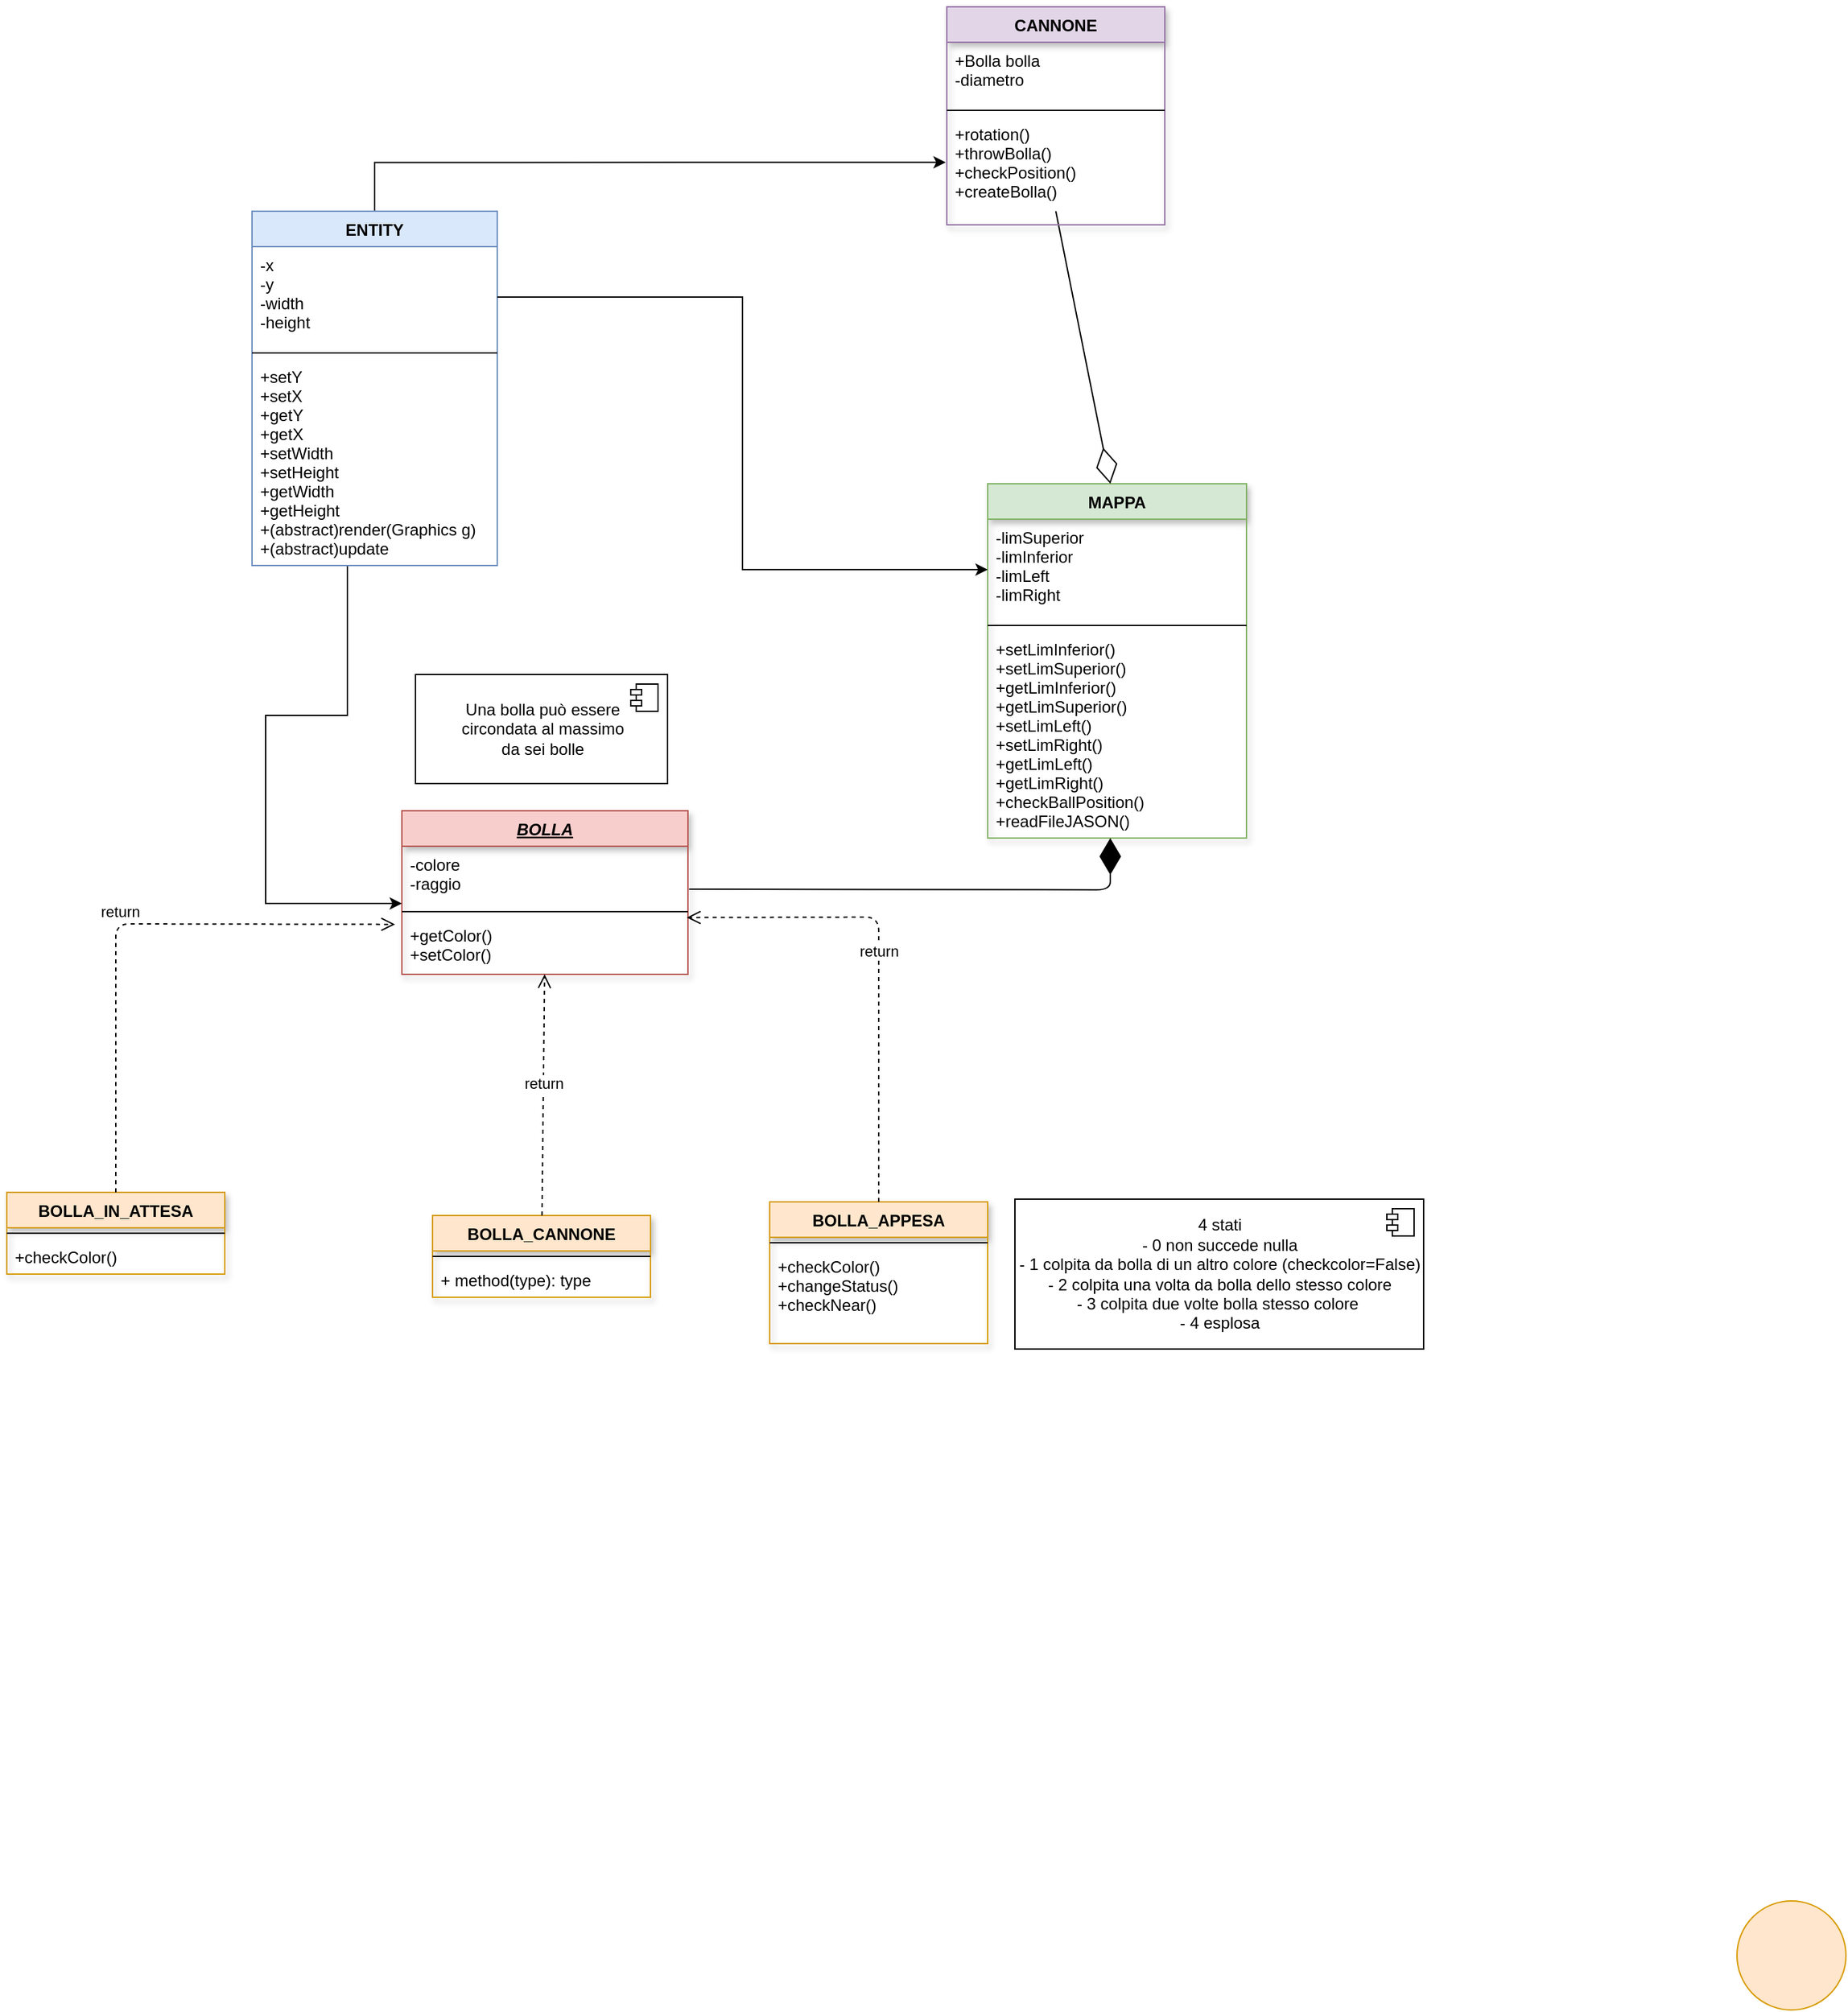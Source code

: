 <mxfile version="14.5.6" type="github">
  <diagram id="C5RBs43oDa-KdzZeNtuy" name="Page-1">
    <mxGraphModel dx="1985" dy="1435" grid="1" gridSize="10" guides="1" tooltips="1" connect="1" arrows="1" fold="1" page="0" pageScale="1" pageWidth="827" pageHeight="1169" math="0" shadow="0">
      <root>
        <mxCell id="WIyWlLk6GJQsqaUBKTNV-0" />
        <mxCell id="WIyWlLk6GJQsqaUBKTNV-1" parent="WIyWlLk6GJQsqaUBKTNV-0" />
        <mxCell id="yojSGe6K8RuuhETRpQ_H-1" value="BOLLA" style="swimlane;fontStyle=7;align=center;verticalAlign=top;childLayout=stackLayout;horizontal=1;startSize=26;horizontalStack=0;resizeParent=1;resizeParentMax=0;resizeLast=0;collapsible=1;marginBottom=0;fillColor=#f8cecc;strokeColor=#b85450;shadow=1;sketch=0;" parent="WIyWlLk6GJQsqaUBKTNV-1" vertex="1">
          <mxGeometry x="-470" y="-130" width="210" height="120" as="geometry" />
        </mxCell>
        <mxCell id="yojSGe6K8RuuhETRpQ_H-2" value="-colore&#xa;-raggio" style="text;strokeColor=none;fillColor=none;align=left;verticalAlign=top;spacingLeft=4;spacingRight=4;overflow=hidden;rotatable=0;points=[[0,0.5],[1,0.5]];portConstraint=eastwest;" parent="yojSGe6K8RuuhETRpQ_H-1" vertex="1">
          <mxGeometry y="26" width="210" height="44" as="geometry" />
        </mxCell>
        <mxCell id="yojSGe6K8RuuhETRpQ_H-3" value="" style="line;strokeWidth=1;fillColor=none;align=left;verticalAlign=middle;spacingTop=-1;spacingLeft=3;spacingRight=3;rotatable=0;labelPosition=right;points=[];portConstraint=eastwest;" parent="yojSGe6K8RuuhETRpQ_H-1" vertex="1">
          <mxGeometry y="70" width="210" height="8" as="geometry" />
        </mxCell>
        <mxCell id="yojSGe6K8RuuhETRpQ_H-4" value="+getColor()&#xa;+setColor()&#xa;&#xa;" style="text;strokeColor=none;fillColor=none;align=left;verticalAlign=top;spacingLeft=4;spacingRight=4;overflow=hidden;rotatable=0;points=[[0,0.5],[1,0.5]];portConstraint=eastwest;" parent="yojSGe6K8RuuhETRpQ_H-1" vertex="1">
          <mxGeometry y="78" width="210" height="42" as="geometry" />
        </mxCell>
        <mxCell id="UY4rSfI_YBS-nGCkDARI-0" value="BOLLA_IN_ATTESA" style="swimlane;fontStyle=1;align=center;verticalAlign=top;childLayout=stackLayout;horizontal=1;startSize=26;horizontalStack=0;resizeParent=1;resizeParentMax=0;resizeLast=0;collapsible=1;marginBottom=0;fillColor=#ffe6cc;strokeColor=#d79b00;shadow=1;" parent="WIyWlLk6GJQsqaUBKTNV-1" vertex="1">
          <mxGeometry x="-760" y="150" width="160" height="60" as="geometry" />
        </mxCell>
        <mxCell id="UY4rSfI_YBS-nGCkDARI-2" value="" style="line;strokeWidth=1;fillColor=none;align=left;verticalAlign=middle;spacingTop=-1;spacingLeft=3;spacingRight=3;rotatable=0;labelPosition=right;points=[];portConstraint=eastwest;" parent="UY4rSfI_YBS-nGCkDARI-0" vertex="1">
          <mxGeometry y="26" width="160" height="8" as="geometry" />
        </mxCell>
        <mxCell id="UY4rSfI_YBS-nGCkDARI-3" value="+checkColor()&#xa;" style="text;strokeColor=none;fillColor=none;align=left;verticalAlign=top;spacingLeft=4;spacingRight=4;overflow=hidden;rotatable=0;points=[[0,0.5],[1,0.5]];portConstraint=eastwest;" parent="UY4rSfI_YBS-nGCkDARI-0" vertex="1">
          <mxGeometry y="34" width="160" height="26" as="geometry" />
        </mxCell>
        <mxCell id="UY4rSfI_YBS-nGCkDARI-8" value="BOLLA_CANNONE" style="swimlane;fontStyle=1;align=center;verticalAlign=top;childLayout=stackLayout;horizontal=1;startSize=26;horizontalStack=0;resizeParent=1;resizeParentMax=0;resizeLast=0;collapsible=1;marginBottom=0;fillColor=#ffe6cc;strokeColor=#d79b00;shadow=1;" parent="WIyWlLk6GJQsqaUBKTNV-1" vertex="1">
          <mxGeometry x="-447.5" y="167" width="160" height="60" as="geometry" />
        </mxCell>
        <mxCell id="UY4rSfI_YBS-nGCkDARI-10" value="" style="line;strokeWidth=1;fillColor=none;align=left;verticalAlign=middle;spacingTop=-1;spacingLeft=3;spacingRight=3;rotatable=0;labelPosition=right;points=[];portConstraint=eastwest;" parent="UY4rSfI_YBS-nGCkDARI-8" vertex="1">
          <mxGeometry y="26" width="160" height="8" as="geometry" />
        </mxCell>
        <mxCell id="UY4rSfI_YBS-nGCkDARI-11" value="+ method(type): type" style="text;strokeColor=none;fillColor=none;align=left;verticalAlign=top;spacingLeft=4;spacingRight=4;overflow=hidden;rotatable=0;points=[[0,0.5],[1,0.5]];portConstraint=eastwest;" parent="UY4rSfI_YBS-nGCkDARI-8" vertex="1">
          <mxGeometry y="34" width="160" height="26" as="geometry" />
        </mxCell>
        <mxCell id="UY4rSfI_YBS-nGCkDARI-12" value="BOLLA_APPESA" style="swimlane;fontStyle=1;align=center;verticalAlign=top;childLayout=stackLayout;horizontal=1;startSize=26;horizontalStack=0;resizeParent=1;resizeParentMax=0;resizeLast=0;collapsible=1;marginBottom=0;fillColor=#ffe6cc;strokeColor=#d79b00;shadow=1;" parent="WIyWlLk6GJQsqaUBKTNV-1" vertex="1">
          <mxGeometry x="-200" y="157" width="160" height="104" as="geometry" />
        </mxCell>
        <mxCell id="UY4rSfI_YBS-nGCkDARI-14" value="" style="line;strokeWidth=1;fillColor=none;align=left;verticalAlign=middle;spacingTop=-1;spacingLeft=3;spacingRight=3;rotatable=0;labelPosition=right;points=[];portConstraint=eastwest;" parent="UY4rSfI_YBS-nGCkDARI-12" vertex="1">
          <mxGeometry y="26" width="160" height="8" as="geometry" />
        </mxCell>
        <mxCell id="UY4rSfI_YBS-nGCkDARI-15" value="+checkColor()&#xa;+changeStatus()&#xa;+checkNear()&#xa;" style="text;strokeColor=none;fillColor=none;align=left;verticalAlign=top;spacingLeft=4;spacingRight=4;overflow=hidden;rotatable=0;points=[[0,0.5],[1,0.5]];portConstraint=eastwest;" parent="UY4rSfI_YBS-nGCkDARI-12" vertex="1">
          <mxGeometry y="34" width="160" height="70" as="geometry" />
        </mxCell>
        <mxCell id="UY4rSfI_YBS-nGCkDARI-21" value="return" style="html=1;verticalAlign=bottom;endArrow=open;dashed=1;endSize=8;" parent="WIyWlLk6GJQsqaUBKTNV-1" source="UY4rSfI_YBS-nGCkDARI-8" target="yojSGe6K8RuuhETRpQ_H-4" edge="1">
          <mxGeometry relative="1" as="geometry">
            <mxPoint x="-380" y="162" as="sourcePoint" />
            <mxPoint x="-220" y="150" as="targetPoint" />
            <Array as="points" />
          </mxGeometry>
        </mxCell>
        <mxCell id="UY4rSfI_YBS-nGCkDARI-24" value="MAPPA" style="swimlane;fontStyle=1;align=center;verticalAlign=top;childLayout=stackLayout;horizontal=1;startSize=26;horizontalStack=0;resizeParent=1;resizeParentMax=0;resizeLast=0;collapsible=1;marginBottom=0;fillColor=#d5e8d4;strokeColor=#82b366;shadow=1;" parent="WIyWlLk6GJQsqaUBKTNV-1" vertex="1">
          <mxGeometry x="-40" y="-370" width="190" height="260" as="geometry" />
        </mxCell>
        <mxCell id="UY4rSfI_YBS-nGCkDARI-25" value="-limSuperior&#xa;-limInferior&#xa;-limLeft&#xa;-limRight&#xa;" style="text;strokeColor=none;fillColor=none;align=left;verticalAlign=top;spacingLeft=4;spacingRight=4;overflow=hidden;rotatable=0;points=[[0,0.5],[1,0.5]];portConstraint=eastwest;" parent="UY4rSfI_YBS-nGCkDARI-24" vertex="1">
          <mxGeometry y="26" width="190" height="74" as="geometry" />
        </mxCell>
        <mxCell id="UY4rSfI_YBS-nGCkDARI-26" value="" style="line;strokeWidth=1;fillColor=none;align=left;verticalAlign=middle;spacingTop=-1;spacingLeft=3;spacingRight=3;rotatable=0;labelPosition=right;points=[];portConstraint=eastwest;" parent="UY4rSfI_YBS-nGCkDARI-24" vertex="1">
          <mxGeometry y="100" width="190" height="8" as="geometry" />
        </mxCell>
        <mxCell id="UY4rSfI_YBS-nGCkDARI-27" value="+setLimInferior()&#xa;+setLimSuperior()&#xa;+getLimInferior()&#xa;+getLimSuperior()&#xa;+setLimLeft()&#xa;+setLimRight()&#xa;+getLimLeft()&#xa;+getLimRight()&#xa;+checkBallPosition()&#xa;+readFileJASON()&#xa;&#xa;" style="text;strokeColor=none;fillColor=none;align=left;verticalAlign=top;spacingLeft=4;spacingRight=4;overflow=hidden;rotatable=0;points=[[0,0.5],[1,0.5]];portConstraint=eastwest;" parent="UY4rSfI_YBS-nGCkDARI-24" vertex="1">
          <mxGeometry y="108" width="190" height="152" as="geometry" />
        </mxCell>
        <mxCell id="UY4rSfI_YBS-nGCkDARI-29" value="" style="endArrow=diamondThin;endFill=1;endSize=24;html=1;exitX=1.004;exitY=0.716;exitDx=0;exitDy=0;exitPerimeter=0;" parent="WIyWlLk6GJQsqaUBKTNV-1" source="yojSGe6K8RuuhETRpQ_H-2" edge="1">
          <mxGeometry width="160" relative="1" as="geometry">
            <mxPoint x="-260" y="-80" as="sourcePoint" />
            <mxPoint x="50" y="-110" as="targetPoint" />
            <Array as="points">
              <mxPoint x="50" y="-72" />
            </Array>
          </mxGeometry>
        </mxCell>
        <mxCell id="UY4rSfI_YBS-nGCkDARI-30" value="4 stati&lt;br&gt;- 0 non succede nulla&lt;br&gt;- 1 colpita da bolla di un altro colore (checkcolor=False)&lt;br&gt;- 2 colpita una volta da bolla dello stesso colore&lt;br&gt;- 3 colpita due volte bolla stesso colore&amp;nbsp;&lt;br&gt;- 4 esplosa" style="html=1;dropTarget=0;" parent="WIyWlLk6GJQsqaUBKTNV-1" vertex="1">
          <mxGeometry x="-20" y="155" width="300" height="110" as="geometry" />
        </mxCell>
        <mxCell id="UY4rSfI_YBS-nGCkDARI-31" value="" style="shape=module;jettyWidth=8;jettyHeight=4;" parent="UY4rSfI_YBS-nGCkDARI-30" vertex="1">
          <mxGeometry x="1" width="20" height="20" relative="1" as="geometry">
            <mxPoint x="-27" y="7" as="offset" />
          </mxGeometry>
        </mxCell>
        <mxCell id="UY4rSfI_YBS-nGCkDARI-22" value="return" style="html=1;verticalAlign=bottom;endArrow=open;dashed=1;endSize=8;exitX=0.5;exitY=0;exitDx=0;exitDy=0;entryX=0.996;entryY=0.008;entryDx=0;entryDy=0;entryPerimeter=0;" parent="WIyWlLk6GJQsqaUBKTNV-1" source="UY4rSfI_YBS-nGCkDARI-12" target="yojSGe6K8RuuhETRpQ_H-4" edge="1">
          <mxGeometry relative="1" as="geometry">
            <mxPoint x="-80" y="157" as="sourcePoint" />
            <mxPoint x="-160" y="157" as="targetPoint" />
            <Array as="points">
              <mxPoint x="-120" y="-20" />
              <mxPoint x="-120" y="-52" />
            </Array>
          </mxGeometry>
        </mxCell>
        <mxCell id="UY4rSfI_YBS-nGCkDARI-32" value="Una bolla può essere &lt;br&gt;circondata al massimo &lt;br&gt;da sei bolle" style="html=1;dropTarget=0;" parent="WIyWlLk6GJQsqaUBKTNV-1" vertex="1">
          <mxGeometry x="-460" y="-230" width="185" height="80" as="geometry" />
        </mxCell>
        <mxCell id="UY4rSfI_YBS-nGCkDARI-33" value="" style="shape=module;jettyWidth=8;jettyHeight=4;" parent="UY4rSfI_YBS-nGCkDARI-32" vertex="1">
          <mxGeometry x="1" width="20" height="20" relative="1" as="geometry">
            <mxPoint x="-27" y="7" as="offset" />
          </mxGeometry>
        </mxCell>
        <mxCell id="UY4rSfI_YBS-nGCkDARI-20" value="return" style="html=1;verticalAlign=bottom;endArrow=open;dashed=1;endSize=8;entryX=-0.024;entryY=0.127;entryDx=0;entryDy=0;entryPerimeter=0;" parent="WIyWlLk6GJQsqaUBKTNV-1" source="UY4rSfI_YBS-nGCkDARI-0" target="yojSGe6K8RuuhETRpQ_H-4" edge="1">
          <mxGeometry x="-0.004" relative="1" as="geometry">
            <mxPoint x="-930" y="-64" as="sourcePoint" />
            <mxPoint x="-764" y="-234" as="targetPoint" />
            <Array as="points">
              <mxPoint x="-680" y="-47" />
            </Array>
            <mxPoint as="offset" />
          </mxGeometry>
        </mxCell>
        <mxCell id="yunhuW86RuozWlht33Lo-8" value="" style="ellipse;whiteSpace=wrap;html=1;aspect=fixed;fillColor=#ffe6cc;strokeColor=#d79b00;" vertex="1" parent="WIyWlLk6GJQsqaUBKTNV-1">
          <mxGeometry x="510" y="670" width="80" height="80" as="geometry" />
        </mxCell>
        <mxCell id="yunhuW86RuozWlht33Lo-26" style="edgeStyle=orthogonalEdgeStyle;rounded=0;orthogonalLoop=1;jettySize=auto;html=1;exitX=0.75;exitY=1;exitDx=0;exitDy=0;" edge="1" parent="WIyWlLk6GJQsqaUBKTNV-1" source="yunhuW86RuozWlht33Lo-20" target="yojSGe6K8RuuhETRpQ_H-2">
          <mxGeometry relative="1" as="geometry">
            <Array as="points">
              <mxPoint x="-510" y="-310" />
              <mxPoint x="-510" y="-200" />
              <mxPoint x="-570" y="-200" />
              <mxPoint x="-570" y="-62" />
            </Array>
          </mxGeometry>
        </mxCell>
        <mxCell id="yunhuW86RuozWlht33Lo-27" style="edgeStyle=orthogonalEdgeStyle;rounded=0;orthogonalLoop=1;jettySize=auto;html=1;exitX=0.5;exitY=0;exitDx=0;exitDy=0;entryX=-0.005;entryY=0.427;entryDx=0;entryDy=0;entryPerimeter=0;" edge="1" parent="WIyWlLk6GJQsqaUBKTNV-1" source="yunhuW86RuozWlht33Lo-20" target="yunhuW86RuozWlht33Lo-32">
          <mxGeometry relative="1" as="geometry">
            <mxPoint x="-90" y="-602" as="targetPoint" />
          </mxGeometry>
        </mxCell>
        <mxCell id="yunhuW86RuozWlht33Lo-20" value="ENTITY" style="swimlane;fontStyle=1;align=center;verticalAlign=top;childLayout=stackLayout;horizontal=1;startSize=26;horizontalStack=0;resizeParent=1;resizeParentMax=0;resizeLast=0;collapsible=1;marginBottom=0;shadow=0;sketch=0;fillColor=#dae8fc;strokeColor=#6c8ebf;" vertex="1" parent="WIyWlLk6GJQsqaUBKTNV-1">
          <mxGeometry x="-580" y="-570" width="180" height="260" as="geometry" />
        </mxCell>
        <mxCell id="yunhuW86RuozWlht33Lo-21" value="-x&#xa;-y&#xa;-width&#xa;-height" style="text;strokeColor=none;fillColor=none;align=left;verticalAlign=top;spacingLeft=4;spacingRight=4;overflow=hidden;rotatable=0;points=[[0,0.5],[1,0.5]];portConstraint=eastwest;" vertex="1" parent="yunhuW86RuozWlht33Lo-20">
          <mxGeometry y="26" width="180" height="74" as="geometry" />
        </mxCell>
        <mxCell id="yunhuW86RuozWlht33Lo-22" value="" style="line;strokeWidth=1;fillColor=none;align=left;verticalAlign=middle;spacingTop=-1;spacingLeft=3;spacingRight=3;rotatable=0;labelPosition=right;points=[];portConstraint=eastwest;" vertex="1" parent="yunhuW86RuozWlht33Lo-20">
          <mxGeometry y="100" width="180" height="8" as="geometry" />
        </mxCell>
        <mxCell id="yunhuW86RuozWlht33Lo-23" value="+setY&#xa;+setX&#xa;+getY&#xa;+getX&#xa;+setWidth&#xa;+setHeight&#xa;+getWidth&#xa;+getHeight&#xa;+(abstract)render(Graphics g)&#xa;+(abstract)update" style="text;strokeColor=none;fillColor=none;align=left;verticalAlign=top;spacingLeft=4;spacingRight=4;overflow=hidden;rotatable=0;points=[[0,0.5],[1,0.5]];portConstraint=eastwest;" vertex="1" parent="yunhuW86RuozWlht33Lo-20">
          <mxGeometry y="108" width="180" height="152" as="geometry" />
        </mxCell>
        <mxCell id="yunhuW86RuozWlht33Lo-25" style="edgeStyle=orthogonalEdgeStyle;rounded=0;orthogonalLoop=1;jettySize=auto;html=1;exitX=1;exitY=0.5;exitDx=0;exitDy=0;" edge="1" parent="WIyWlLk6GJQsqaUBKTNV-1" source="yunhuW86RuozWlht33Lo-21" target="UY4rSfI_YBS-nGCkDARI-25">
          <mxGeometry relative="1" as="geometry" />
        </mxCell>
        <mxCell id="UY4rSfI_YBS-nGCkDARI-38" value="" style="endArrow=diamondThin;endFill=0;endSize=24;html=1;entryX=0.474;entryY=0;entryDx=0;entryDy=0;entryPerimeter=0;" parent="WIyWlLk6GJQsqaUBKTNV-1" target="UY4rSfI_YBS-nGCkDARI-24" edge="1">
          <mxGeometry width="160" relative="1" as="geometry">
            <mxPoint x="10" y="-570" as="sourcePoint" />
            <mxPoint x="220" y="-695" as="targetPoint" />
            <Array as="points" />
          </mxGeometry>
        </mxCell>
        <mxCell id="yunhuW86RuozWlht33Lo-29" value="CANNONE" style="swimlane;fontStyle=1;align=center;verticalAlign=top;childLayout=stackLayout;horizontal=1;startSize=26;horizontalStack=0;resizeParent=1;resizeParentMax=0;resizeLast=0;collapsible=1;marginBottom=0;shadow=1;sketch=0;fillColor=#e1d5e7;strokeColor=#9673a6;" vertex="1" parent="WIyWlLk6GJQsqaUBKTNV-1">
          <mxGeometry x="-70" y="-720" width="160" height="160" as="geometry" />
        </mxCell>
        <mxCell id="yunhuW86RuozWlht33Lo-30" value="+Bolla bolla&#xa;-diametro" style="text;fillColor=none;align=left;verticalAlign=top;spacingLeft=4;spacingRight=4;overflow=hidden;rotatable=0;points=[[0,0.5],[1,0.5]];portConstraint=eastwest;" vertex="1" parent="yunhuW86RuozWlht33Lo-29">
          <mxGeometry y="26" width="160" height="46" as="geometry" />
        </mxCell>
        <mxCell id="yunhuW86RuozWlht33Lo-31" value="" style="line;strokeWidth=1;fillColor=none;align=left;verticalAlign=middle;spacingTop=-1;spacingLeft=3;spacingRight=3;rotatable=0;labelPosition=right;points=[];portConstraint=eastwest;" vertex="1" parent="yunhuW86RuozWlht33Lo-29">
          <mxGeometry y="72" width="160" height="8" as="geometry" />
        </mxCell>
        <mxCell id="yunhuW86RuozWlht33Lo-32" value="+rotation()&#xa;+throwBolla()&#xa;+checkPosition()&#xa;+createBolla()" style="text;strokeColor=none;fillColor=none;align=left;verticalAlign=top;spacingLeft=4;spacingRight=4;overflow=hidden;rotatable=0;points=[[0,0.5],[1,0.5]];portConstraint=eastwest;" vertex="1" parent="yunhuW86RuozWlht33Lo-29">
          <mxGeometry y="80" width="160" height="80" as="geometry" />
        </mxCell>
      </root>
    </mxGraphModel>
  </diagram>
</mxfile>
